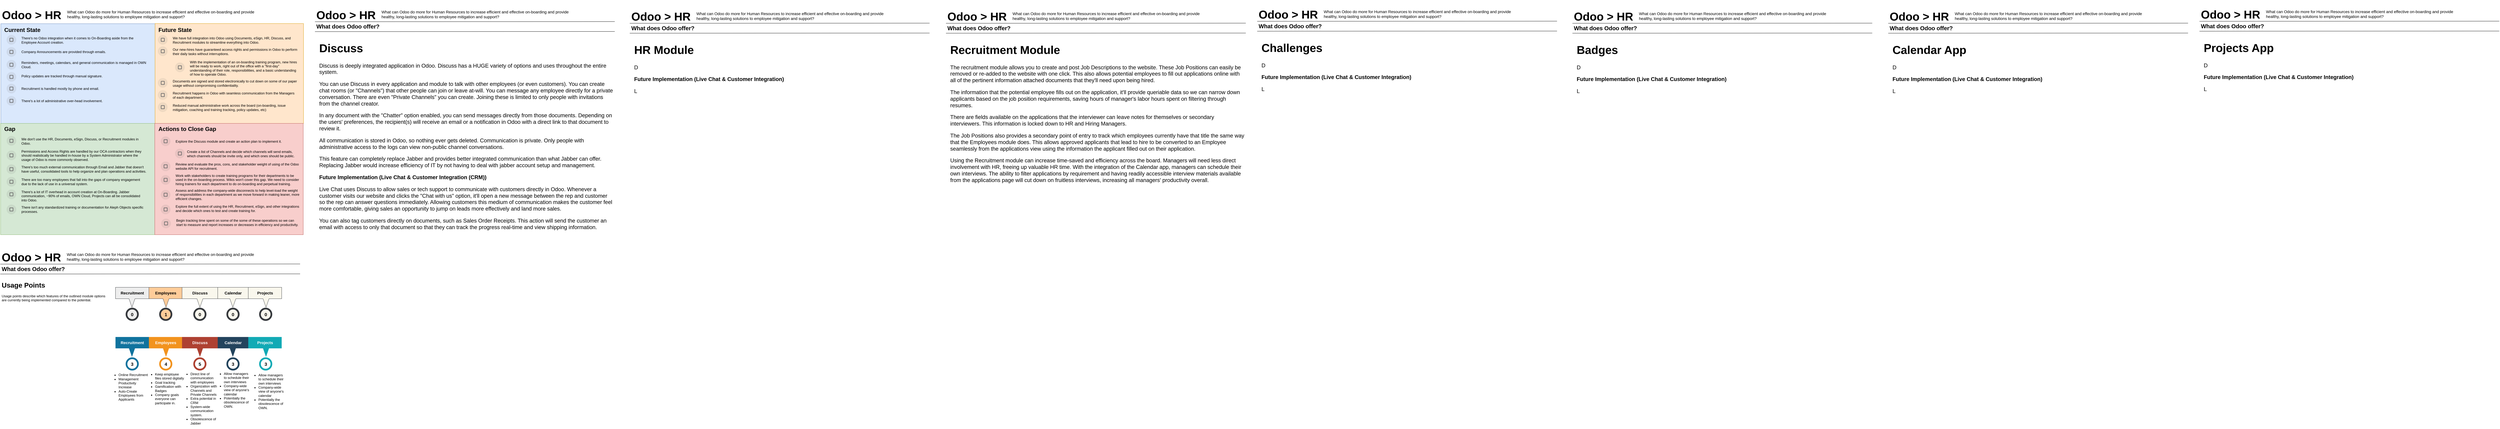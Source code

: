 <mxfile pages="1" version="11.2.8" type="github"><diagram id="OUOehhL8WFchSSpcXjxX" name="Page-1"><mxGraphModel dx="599" dy="317" grid="1" gridSize="10" guides="1" tooltips="1" connect="1" arrows="1" fold="1" page="1" pageScale="1" pageWidth="1100" pageHeight="850" math="0" shadow="0"><root><mxCell id="0"/><mxCell id="1" parent="0"/><mxCell id="cZItH4RGczlgt5LyqYbT-1" value="" style="rounded=0;whiteSpace=wrap;html=1;fillColor=#dae8fc;strokeColor=#6c8ebf;" parent="1" vertex="1"><mxGeometry x="20" y="86" width="540" height="350" as="geometry"/></mxCell><mxCell id="cZItH4RGczlgt5LyqYbT-2" value="" style="rounded=0;whiteSpace=wrap;html=1;fillColor=#ffe6cc;strokeColor=#d79b00;" parent="1" vertex="1"><mxGeometry x="560" y="85.5" width="520" height="350" as="geometry"/></mxCell><mxCell id="cZItH4RGczlgt5LyqYbT-3" value="" style="rounded=0;whiteSpace=wrap;html=1;fillColor=#d5e8d4;strokeColor=#82b366;" parent="1" vertex="1"><mxGeometry x="19" y="435.5" width="540" height="390" as="geometry"/></mxCell><mxCell id="cZItH4RGczlgt5LyqYbT-4" value="" style="rounded=0;whiteSpace=wrap;html=1;fillColor=#f8cecc;strokeColor=#b85450;" parent="1" vertex="1"><mxGeometry x="559" y="435.5" width="520" height="390" as="geometry"/></mxCell><mxCell id="cZItH4RGczlgt5LyqYbT-7" value="Current State" style="text;html=1;strokeColor=none;fillColor=none;align=left;verticalAlign=middle;whiteSpace=wrap;rounded=0;fontSize=20;fontStyle=1" parent="1" vertex="1"><mxGeometry x="30" y="97" width="520" height="20" as="geometry"/></mxCell><mxCell id="cZItH4RGczlgt5LyqYbT-8" value="Future State" style="text;html=1;strokeColor=none;fillColor=none;align=left;verticalAlign=middle;whiteSpace=wrap;rounded=0;fontSize=20;fontStyle=1" parent="1" vertex="1"><mxGeometry x="570" y="97" width="500" height="20" as="geometry"/></mxCell><mxCell id="cZItH4RGczlgt5LyqYbT-9" value="Gap" style="text;html=1;strokeColor=none;fillColor=none;align=left;verticalAlign=middle;whiteSpace=wrap;rounded=0;fontSize=20;fontStyle=1" parent="1" vertex="1"><mxGeometry x="30" y="444" width="500" height="20" as="geometry"/></mxCell><mxCell id="cZItH4RGczlgt5LyqYbT-10" value="Actions to Close Gap" style="text;html=1;strokeColor=none;fillColor=none;align=left;verticalAlign=middle;whiteSpace=wrap;rounded=0;fontSize=20;fontStyle=1" parent="1" vertex="1"><mxGeometry x="570" y="444" width="500" height="20" as="geometry"/></mxCell><mxCell id="cZItH4RGczlgt5LyqYbT-12" value="" style="shape=ellipse;labelPosition=right;align=left;strokeColor=none;fillColor=#666666;opacity=10;fontSize=20;" parent="1" vertex="1"><mxGeometry x="40" y="125.5" width="34" height="34" as="geometry"/></mxCell><mxCell id="cZItH4RGczlgt5LyqYbT-13" value="" style="dashed=0;labelPosition=right;align=left;shape=mxgraph.gmdl.checkbox;strokeColor=#666666;fillColor=none;strokeWidth=2;" parent="cZItH4RGczlgt5LyqYbT-12" vertex="1"><mxGeometry x="11.333" y="11.333" width="11.333" height="11.333" as="geometry"/></mxCell><mxCell id="cZItH4RGczlgt5LyqYbT-19" value="There's no Odoo integration when it comes to On-Boarding aside from the Employee Account creation." style="text;html=1;strokeColor=none;fillColor=none;align=left;verticalAlign=middle;whiteSpace=wrap;rounded=0;fontSize=12;" parent="1" vertex="1"><mxGeometry x="90" y="127" width="440" height="33" as="geometry"/></mxCell><mxCell id="cZItH4RGczlgt5LyqYbT-32" value="What can Odoo do more for Human Resources to increase efficient and effective on-boarding and provide healthy, long-lasting solutions to employee mitigation and support?" style="text;html=1;strokeColor=none;fillColor=none;align=left;verticalAlign=middle;whiteSpace=wrap;rounded=0;fontSize=14;" parent="1" vertex="1"><mxGeometry x="250" y="30" width="680" height="46" as="geometry"/></mxCell><mxCell id="cZItH4RGczlgt5LyqYbT-33" value="&lt;h1&gt;Odoo &amp;gt; HR&lt;/h1&gt;" style="text;html=1;strokeColor=none;fillColor=none;spacing=5;spacingTop=-20;whiteSpace=wrap;overflow=hidden;rounded=0;fontSize=20;align=left;" parent="1" vertex="1"><mxGeometry x="19" y="14.5" width="250" height="66" as="geometry"/></mxCell><mxCell id="cZItH4RGczlgt5LyqYbT-34" value="Company Announcements are provided through emails." style="text;html=1;strokeColor=none;fillColor=none;align=left;verticalAlign=middle;whiteSpace=wrap;rounded=0;fontSize=12;" parent="1" vertex="1"><mxGeometry x="90" y="170" width="440" height="30" as="geometry"/></mxCell><mxCell id="cZItH4RGczlgt5LyqYbT-35" value="Reminders, meetings, calendars, and general communication is managed in OWN Cloud." style="text;html=1;strokeColor=none;fillColor=none;align=left;verticalAlign=middle;whiteSpace=wrap;rounded=0;fontSize=12;" parent="1" vertex="1"><mxGeometry x="90" y="210" width="440" height="40" as="geometry"/></mxCell><mxCell id="cZItH4RGczlgt5LyqYbT-36" value="" style="shape=ellipse;labelPosition=right;align=left;strokeColor=none;fillColor=#666666;opacity=10;fontSize=20;" parent="1" vertex="1"><mxGeometry x="40" y="168" width="34" height="34" as="geometry"/></mxCell><mxCell id="cZItH4RGczlgt5LyqYbT-37" value="" style="dashed=0;labelPosition=right;align=left;shape=mxgraph.gmdl.checkbox;strokeColor=#666666;fillColor=none;strokeWidth=2;" parent="cZItH4RGczlgt5LyqYbT-36" vertex="1"><mxGeometry x="11.333" y="11.333" width="11.333" height="11.333" as="geometry"/></mxCell><mxCell id="cZItH4RGczlgt5LyqYbT-38" value="" style="shape=ellipse;labelPosition=right;align=left;strokeColor=none;fillColor=#666666;opacity=10;fontSize=20;" parent="1" vertex="1"><mxGeometry x="40" y="213" width="34" height="34" as="geometry"/></mxCell><mxCell id="cZItH4RGczlgt5LyqYbT-39" value="" style="dashed=0;labelPosition=right;align=left;shape=mxgraph.gmdl.checkbox;strokeColor=#666666;fillColor=none;strokeWidth=2;" parent="cZItH4RGczlgt5LyqYbT-38" vertex="1"><mxGeometry x="11.333" y="11.333" width="11.333" height="11.333" as="geometry"/></mxCell><mxCell id="cZItH4RGczlgt5LyqYbT-40" value="Policy updates are tracked through manual signature." style="text;html=1;strokeColor=none;fillColor=none;align=left;verticalAlign=middle;whiteSpace=wrap;rounded=0;fontSize=12;" parent="1" vertex="1"><mxGeometry x="90" y="250" width="440" height="40" as="geometry"/></mxCell><mxCell id="cZItH4RGczlgt5LyqYbT-41" value="" style="shape=ellipse;labelPosition=right;align=left;strokeColor=none;fillColor=#666666;opacity=10;fontSize=20;" parent="1" vertex="1"><mxGeometry x="40" y="255.5" width="34" height="34" as="geometry"/></mxCell><mxCell id="cZItH4RGczlgt5LyqYbT-42" value="" style="dashed=0;labelPosition=right;align=left;shape=mxgraph.gmdl.checkbox;strokeColor=#666666;fillColor=none;strokeWidth=2;" parent="cZItH4RGczlgt5LyqYbT-41" vertex="1"><mxGeometry x="11.333" y="11.333" width="11.333" height="11.333" as="geometry"/></mxCell><mxCell id="cZItH4RGczlgt5LyqYbT-43" value="Recruitment is handled mostly by phone and email." style="text;html=1;strokeColor=none;fillColor=none;align=left;verticalAlign=middle;whiteSpace=wrap;rounded=0;fontSize=12;" parent="1" vertex="1"><mxGeometry x="90" y="293.5" width="440" height="40" as="geometry"/></mxCell><mxCell id="cZItH4RGczlgt5LyqYbT-44" value="" style="shape=ellipse;labelPosition=right;align=left;strokeColor=none;fillColor=#666666;opacity=10;fontSize=20;" parent="1" vertex="1"><mxGeometry x="40" y="296.5" width="34" height="34" as="geometry"/></mxCell><mxCell id="cZItH4RGczlgt5LyqYbT-45" value="" style="dashed=0;labelPosition=right;align=left;shape=mxgraph.gmdl.checkbox;strokeColor=#666666;fillColor=none;strokeWidth=2;" parent="cZItH4RGczlgt5LyqYbT-44" vertex="1"><mxGeometry x="11.333" y="11.333" width="11.333" height="11.333" as="geometry"/></mxCell><mxCell id="cZItH4RGczlgt5LyqYbT-46" value="There's a lot of administrative over-head involvement." style="text;html=1;strokeColor=none;fillColor=none;align=left;verticalAlign=middle;whiteSpace=wrap;rounded=0;fontSize=12;" parent="1" vertex="1"><mxGeometry x="90" y="336.5" width="440" height="40" as="geometry"/></mxCell><mxCell id="cZItH4RGczlgt5LyqYbT-47" value="" style="shape=ellipse;labelPosition=right;align=left;strokeColor=none;fillColor=#666666;opacity=10;fontSize=20;" parent="1" vertex="1"><mxGeometry x="40" y="339.5" width="34" height="34" as="geometry"/></mxCell><mxCell id="cZItH4RGczlgt5LyqYbT-48" value="" style="dashed=0;labelPosition=right;align=left;shape=mxgraph.gmdl.checkbox;strokeColor=#666666;fillColor=none;strokeWidth=2;" parent="cZItH4RGczlgt5LyqYbT-47" vertex="1"><mxGeometry x="11.333" y="11.333" width="11.333" height="11.333" as="geometry"/></mxCell><mxCell id="cZItH4RGczlgt5LyqYbT-51" value="" style="shape=ellipse;labelPosition=right;align=left;strokeColor=none;fillColor=#666666;opacity=10;fontSize=20;" parent="1" vertex="1"><mxGeometry x="570" y="125.5" width="34" height="34" as="geometry"/></mxCell><mxCell id="cZItH4RGczlgt5LyqYbT-52" value="" style="dashed=0;labelPosition=right;align=left;shape=mxgraph.gmdl.checkbox;strokeColor=#666666;fillColor=none;strokeWidth=2;" parent="cZItH4RGczlgt5LyqYbT-51" vertex="1"><mxGeometry x="11.333" y="11.333" width="11.333" height="11.333" as="geometry"/></mxCell><mxCell id="cZItH4RGczlgt5LyqYbT-53" value="We have full integration into Odoo using Documents, eSign, HR, Discuss, and Recruitment modules to streamline everything into Odoo." style="text;html=1;strokeColor=none;fillColor=none;align=left;verticalAlign=middle;whiteSpace=wrap;rounded=0;fontSize=12;" parent="1" vertex="1"><mxGeometry x="620" y="127" width="440" height="33" as="geometry"/></mxCell><mxCell id="cZItH4RGczlgt5LyqYbT-54" value="" style="shape=ellipse;labelPosition=right;align=left;strokeColor=none;fillColor=#666666;opacity=10;fontSize=20;" parent="1" vertex="1"><mxGeometry x="570" y="165.5" width="34" height="34" as="geometry"/></mxCell><mxCell id="cZItH4RGczlgt5LyqYbT-55" value="" style="dashed=0;labelPosition=right;align=left;shape=mxgraph.gmdl.checkbox;strokeColor=#666666;fillColor=none;strokeWidth=2;" parent="cZItH4RGczlgt5LyqYbT-54" vertex="1"><mxGeometry x="11.333" y="11.333" width="11.333" height="11.333" as="geometry"/></mxCell><mxCell id="cZItH4RGczlgt5LyqYbT-56" value="Our new-hires have guaranteed access rights and permissions in Odoo to perform their daily tasks without interruptions." style="text;html=1;strokeColor=none;fillColor=none;align=left;verticalAlign=middle;whiteSpace=wrap;rounded=0;fontSize=12;" parent="1" vertex="1"><mxGeometry x="620" y="167" width="440" height="33" as="geometry"/></mxCell><mxCell id="cZItH4RGczlgt5LyqYbT-57" value="" style="shape=ellipse;labelPosition=right;align=left;strokeColor=none;fillColor=#666666;opacity=10;fontSize=20;" parent="1" vertex="1"><mxGeometry x="630" y="222" width="34" height="34" as="geometry"/></mxCell><mxCell id="cZItH4RGczlgt5LyqYbT-58" value="" style="dashed=0;labelPosition=right;align=left;shape=mxgraph.gmdl.checkbox;strokeColor=#666666;fillColor=none;strokeWidth=2;" parent="cZItH4RGczlgt5LyqYbT-57" vertex="1"><mxGeometry x="11.333" y="11.333" width="11.333" height="11.333" as="geometry"/></mxCell><mxCell id="cZItH4RGczlgt5LyqYbT-59" value="With the implementation of an on-boarding training program, new hires will be ready to work, right out of the office with a &quot;first-day&quot; understanding of their role, responsibilities, and a basic understanding of how to operate Odoo." style="text;html=1;strokeColor=none;fillColor=none;align=left;verticalAlign=middle;whiteSpace=wrap;rounded=0;fontSize=12;" parent="1" vertex="1"><mxGeometry x="680" y="214" width="380" height="56" as="geometry"/></mxCell><mxCell id="cZItH4RGczlgt5LyqYbT-60" value="" style="shape=ellipse;labelPosition=right;align=left;strokeColor=none;fillColor=#666666;opacity=10;fontSize=20;" parent="1" vertex="1"><mxGeometry x="570" y="276.5" width="34" height="34" as="geometry"/></mxCell><mxCell id="cZItH4RGczlgt5LyqYbT-61" value="" style="dashed=0;labelPosition=right;align=left;shape=mxgraph.gmdl.checkbox;strokeColor=#666666;fillColor=none;strokeWidth=2;" parent="cZItH4RGczlgt5LyqYbT-60" vertex="1"><mxGeometry x="11.333" y="11.333" width="11.333" height="11.333" as="geometry"/></mxCell><mxCell id="cZItH4RGczlgt5LyqYbT-62" value="Documents are signed and stored electronically to cut down on some of our paper usage without compromising confidentiality." style="text;html=1;strokeColor=none;fillColor=none;align=left;verticalAlign=middle;whiteSpace=wrap;rounded=0;fontSize=12;" parent="1" vertex="1"><mxGeometry x="620" y="278" width="440" height="33" as="geometry"/></mxCell><mxCell id="cZItH4RGczlgt5LyqYbT-63" value="" style="shape=ellipse;labelPosition=right;align=left;strokeColor=none;fillColor=#666666;opacity=10;fontSize=20;" parent="1" vertex="1"><mxGeometry x="570" y="319" width="34" height="34" as="geometry"/></mxCell><mxCell id="cZItH4RGczlgt5LyqYbT-64" value="" style="dashed=0;labelPosition=right;align=left;shape=mxgraph.gmdl.checkbox;strokeColor=#666666;fillColor=none;strokeWidth=2;" parent="cZItH4RGczlgt5LyqYbT-63" vertex="1"><mxGeometry x="11.333" y="11.333" width="11.333" height="11.333" as="geometry"/></mxCell><mxCell id="cZItH4RGczlgt5LyqYbT-65" value="Recruitment happens in Odoo with seamless communication from the Managers of each department." style="text;html=1;strokeColor=none;fillColor=none;align=left;verticalAlign=middle;whiteSpace=wrap;rounded=0;fontSize=12;" parent="1" vertex="1"><mxGeometry x="620" y="320.5" width="440" height="33" as="geometry"/></mxCell><mxCell id="cZItH4RGczlgt5LyqYbT-66" value="" style="shape=ellipse;labelPosition=right;align=left;strokeColor=none;fillColor=#666666;opacity=10;fontSize=20;" parent="1" vertex="1"><mxGeometry x="570" y="361.5" width="34" height="34" as="geometry"/></mxCell><mxCell id="cZItH4RGczlgt5LyqYbT-67" value="" style="dashed=0;labelPosition=right;align=left;shape=mxgraph.gmdl.checkbox;strokeColor=#666666;fillColor=none;strokeWidth=2;" parent="cZItH4RGczlgt5LyqYbT-66" vertex="1"><mxGeometry x="11.333" y="11.333" width="11.333" height="11.333" as="geometry"/></mxCell><mxCell id="cZItH4RGczlgt5LyqYbT-68" value="Reduced manual administrative work across the board (on-boarding, issue mitigation, coaching and training tracking, policy updates, etc)" style="text;html=1;strokeColor=none;fillColor=none;align=left;verticalAlign=middle;whiteSpace=wrap;rounded=0;fontSize=12;" parent="1" vertex="1"><mxGeometry x="620" y="363" width="440" height="33" as="geometry"/></mxCell><mxCell id="cZItH4RGczlgt5LyqYbT-69" value="" style="shape=ellipse;labelPosition=right;align=left;strokeColor=none;fillColor=#666666;opacity=10;fontSize=20;" parent="1" vertex="1"><mxGeometry x="40" y="479.5" width="34" height="34" as="geometry"/></mxCell><mxCell id="cZItH4RGczlgt5LyqYbT-70" value="" style="dashed=0;labelPosition=right;align=left;shape=mxgraph.gmdl.checkbox;strokeColor=#666666;fillColor=none;strokeWidth=2;" parent="cZItH4RGczlgt5LyqYbT-69" vertex="1"><mxGeometry x="11.333" y="11.333" width="11.333" height="11.333" as="geometry"/></mxCell><mxCell id="cZItH4RGczlgt5LyqYbT-71" value="We don't use the HR, Documents, eSign, Discuss, or Recruitment modules in Odoo." style="text;html=1;strokeColor=none;fillColor=none;align=left;verticalAlign=middle;whiteSpace=wrap;rounded=0;fontSize=12;" parent="1" vertex="1"><mxGeometry x="90" y="481" width="440" height="33" as="geometry"/></mxCell><mxCell id="cZItH4RGczlgt5LyqYbT-72" value="" style="shape=ellipse;labelPosition=right;align=left;strokeColor=none;fillColor=#666666;opacity=10;fontSize=20;" parent="1" vertex="1"><mxGeometry x="40" y="530.5" width="34" height="34" as="geometry"/></mxCell><mxCell id="cZItH4RGczlgt5LyqYbT-73" value="" style="dashed=0;labelPosition=right;align=left;shape=mxgraph.gmdl.checkbox;strokeColor=#666666;fillColor=none;strokeWidth=2;" parent="cZItH4RGczlgt5LyqYbT-72" vertex="1"><mxGeometry x="11.333" y="11.333" width="11.333" height="11.333" as="geometry"/></mxCell><mxCell id="cZItH4RGczlgt5LyqYbT-74" value="Permissions and Access Rights are handled by our OCA contractors when they should realistically be handled in-house by a System Administrator where the usage of Odoo is more commonly observed." style="text;html=1;strokeColor=none;fillColor=none;align=left;verticalAlign=middle;whiteSpace=wrap;rounded=0;fontSize=12;" parent="1" vertex="1"><mxGeometry x="90" y="525" width="440" height="45" as="geometry"/></mxCell><mxCell id="cZItH4RGczlgt5LyqYbT-75" value="" style="shape=ellipse;labelPosition=right;align=left;strokeColor=none;fillColor=#666666;opacity=10;fontSize=20;" parent="1" vertex="1"><mxGeometry x="40" y="579" width="34" height="34" as="geometry"/></mxCell><mxCell id="cZItH4RGczlgt5LyqYbT-76" value="" style="dashed=0;labelPosition=right;align=left;shape=mxgraph.gmdl.checkbox;strokeColor=#666666;fillColor=none;strokeWidth=2;" parent="cZItH4RGczlgt5LyqYbT-75" vertex="1"><mxGeometry x="11.333" y="11.333" width="11.333" height="11.333" as="geometry"/></mxCell><mxCell id="cZItH4RGczlgt5LyqYbT-77" value="There's too much external communication through Email and Jabber that doesn't have useful, consolidated tools to help organize and plan operations and activities." style="text;html=1;strokeColor=none;fillColor=none;align=left;verticalAlign=middle;whiteSpace=wrap;rounded=0;fontSize=12;" parent="1" vertex="1"><mxGeometry x="90" y="581" width="440" height="29" as="geometry"/></mxCell><mxCell id="cZItH4RGczlgt5LyqYbT-78" value="" style="shape=ellipse;labelPosition=right;align=left;strokeColor=none;fillColor=#666666;opacity=10;fontSize=20;" parent="1" vertex="1"><mxGeometry x="40" y="623" width="34" height="34" as="geometry"/></mxCell><mxCell id="cZItH4RGczlgt5LyqYbT-79" value="" style="dashed=0;labelPosition=right;align=left;shape=mxgraph.gmdl.checkbox;strokeColor=#666666;fillColor=none;strokeWidth=2;" parent="cZItH4RGczlgt5LyqYbT-78" vertex="1"><mxGeometry x="11.333" y="11.333" width="11.333" height="11.333" as="geometry"/></mxCell><mxCell id="cZItH4RGczlgt5LyqYbT-80" value="There are too many employees that fall into the gaps of company engagement due to the lack of use in a universal system." style="text;html=1;strokeColor=none;fillColor=none;align=left;verticalAlign=middle;whiteSpace=wrap;rounded=0;fontSize=12;" parent="1" vertex="1"><mxGeometry x="90" y="625" width="440" height="30" as="geometry"/></mxCell><mxCell id="cZItH4RGczlgt5LyqYbT-81" value="" style="shape=ellipse;labelPosition=right;align=left;strokeColor=none;fillColor=#666666;opacity=10;fontSize=20;" parent="1" vertex="1"><mxGeometry x="40" y="667" width="34" height="34" as="geometry"/></mxCell><mxCell id="cZItH4RGczlgt5LyqYbT-82" value="" style="dashed=0;labelPosition=right;align=left;shape=mxgraph.gmdl.checkbox;strokeColor=#666666;fillColor=none;strokeWidth=2;" parent="cZItH4RGczlgt5LyqYbT-81" vertex="1"><mxGeometry x="11.333" y="11.333" width="11.333" height="11.333" as="geometry"/></mxCell><mxCell id="cZItH4RGczlgt5LyqYbT-83" value="There's a lot of IT overhead in account creation at On-Boarding. Jabber communication, ~90% of emails, OWN Cloud, Projects can all be consolidated into Odoo." style="text;html=1;strokeColor=none;fillColor=none;align=left;verticalAlign=middle;whiteSpace=wrap;rounded=0;fontSize=12;" parent="1" vertex="1"><mxGeometry x="90" y="669" width="440" height="41" as="geometry"/></mxCell><mxCell id="NRqxcImHiHVD9mIpwpy8-1" value="" style="shape=ellipse;labelPosition=right;align=left;strokeColor=none;fillColor=#666666;opacity=10;fontSize=20;" parent="1" vertex="1"><mxGeometry x="40" y="720" width="34" height="34" as="geometry"/></mxCell><mxCell id="NRqxcImHiHVD9mIpwpy8-2" value="" style="dashed=0;labelPosition=right;align=left;shape=mxgraph.gmdl.checkbox;strokeColor=#666666;fillColor=none;strokeWidth=2;" parent="NRqxcImHiHVD9mIpwpy8-1" vertex="1"><mxGeometry x="11.333" y="11.333" width="11.333" height="11.333" as="geometry"/></mxCell><mxCell id="NRqxcImHiHVD9mIpwpy8-3" value="There isn't any standardized training or documentation for Aleph Objects specific processes." style="text;html=1;strokeColor=none;fillColor=none;align=left;verticalAlign=middle;whiteSpace=wrap;rounded=0;fontSize=12;" parent="1" vertex="1"><mxGeometry x="90" y="722" width="440" height="30" as="geometry"/></mxCell><mxCell id="NRqxcImHiHVD9mIpwpy8-4" value="" style="shape=ellipse;labelPosition=right;align=left;strokeColor=none;fillColor=#666666;opacity=10;fontSize=20;" parent="1" vertex="1"><mxGeometry x="580" y="481" width="34" height="34" as="geometry"/></mxCell><mxCell id="NRqxcImHiHVD9mIpwpy8-5" value="" style="dashed=0;labelPosition=right;align=left;shape=mxgraph.gmdl.checkbox;strokeColor=#666666;fillColor=none;strokeWidth=2;" parent="NRqxcImHiHVD9mIpwpy8-4" vertex="1"><mxGeometry x="11.333" y="11.333" width="11.333" height="11.333" as="geometry"/></mxCell><mxCell id="NRqxcImHiHVD9mIpwpy8-6" value="Explore the Discuss module and create an action plan to implement it." style="text;html=1;strokeColor=none;fillColor=none;align=left;verticalAlign=middle;whiteSpace=wrap;rounded=0;fontSize=12;" parent="1" vertex="1"><mxGeometry x="630" y="482.5" width="440" height="33" as="geometry"/></mxCell><mxCell id="NRqxcImHiHVD9mIpwpy8-7" value="" style="shape=ellipse;labelPosition=right;align=left;strokeColor=none;fillColor=#666666;opacity=10;fontSize=20;" parent="1" vertex="1"><mxGeometry x="630" y="524" width="34" height="34" as="geometry"/></mxCell><mxCell id="NRqxcImHiHVD9mIpwpy8-8" value="" style="dashed=0;labelPosition=right;align=left;shape=mxgraph.gmdl.checkbox;strokeColor=#666666;fillColor=none;strokeWidth=2;" parent="NRqxcImHiHVD9mIpwpy8-7" vertex="1"><mxGeometry x="11.333" y="11.333" width="11.333" height="11.333" as="geometry"/></mxCell><mxCell id="NRqxcImHiHVD9mIpwpy8-9" value="Create a list of Channels and decide which channels will send emails, which channels should be invite only, and which ones should be public." style="text;html=1;strokeColor=none;fillColor=none;align=left;verticalAlign=middle;whiteSpace=wrap;rounded=0;fontSize=12;" parent="1" vertex="1"><mxGeometry x="670" y="519" width="400" height="45" as="geometry"/></mxCell><mxCell id="NRqxcImHiHVD9mIpwpy8-10" value="" style="shape=ellipse;labelPosition=right;align=left;strokeColor=none;fillColor=#666666;opacity=10;fontSize=20;" parent="1" vertex="1"><mxGeometry x="580" y="569" width="34" height="34" as="geometry"/></mxCell><mxCell id="NRqxcImHiHVD9mIpwpy8-11" value="" style="dashed=0;labelPosition=right;align=left;shape=mxgraph.gmdl.checkbox;strokeColor=#666666;fillColor=none;strokeWidth=2;" parent="NRqxcImHiHVD9mIpwpy8-10" vertex="1"><mxGeometry x="11.333" y="11.333" width="11.333" height="11.333" as="geometry"/></mxCell><mxCell id="NRqxcImHiHVD9mIpwpy8-12" value="Review and evaluate the pros, cons, and stakeholder weight of using of the Odoo website API for recruitment." style="text;html=1;strokeColor=none;fillColor=none;align=left;verticalAlign=middle;whiteSpace=wrap;rounded=0;fontSize=12;" parent="1" vertex="1"><mxGeometry x="630" y="571" width="440" height="29" as="geometry"/></mxCell><mxCell id="NRqxcImHiHVD9mIpwpy8-13" value="" style="shape=ellipse;labelPosition=right;align=left;strokeColor=none;fillColor=#666666;opacity=10;fontSize=20;" parent="1" vertex="1"><mxGeometry x="580" y="616.5" width="34" height="34" as="geometry"/></mxCell><mxCell id="NRqxcImHiHVD9mIpwpy8-14" value="" style="dashed=0;labelPosition=right;align=left;shape=mxgraph.gmdl.checkbox;strokeColor=#666666;fillColor=none;strokeWidth=2;" parent="NRqxcImHiHVD9mIpwpy8-13" vertex="1"><mxGeometry x="11.333" y="11.333" width="11.333" height="11.333" as="geometry"/></mxCell><mxCell id="NRqxcImHiHVD9mIpwpy8-16" value="" style="shape=ellipse;labelPosition=right;align=left;strokeColor=none;fillColor=#666666;opacity=10;fontSize=20;" parent="1" vertex="1"><mxGeometry x="580" y="668.5" width="34" height="34" as="geometry"/></mxCell><mxCell id="NRqxcImHiHVD9mIpwpy8-17" value="" style="dashed=0;labelPosition=right;align=left;shape=mxgraph.gmdl.checkbox;strokeColor=#666666;fillColor=none;strokeWidth=2;" parent="NRqxcImHiHVD9mIpwpy8-16" vertex="1"><mxGeometry x="11.333" y="11.333" width="11.333" height="11.333" as="geometry"/></mxCell><mxCell id="NRqxcImHiHVD9mIpwpy8-18" value="Assess and address the company-wide disconnects to help level-load the weight of responsibilities in each department as we move forward in making leaner, more efficient changes." style="text;html=1;strokeColor=none;fillColor=none;align=left;verticalAlign=middle;whiteSpace=wrap;rounded=0;fontSize=12;" parent="1" vertex="1"><mxGeometry x="630" y="666" width="440" height="38" as="geometry"/></mxCell><mxCell id="NRqxcImHiHVD9mIpwpy8-19" value="" style="shape=ellipse;labelPosition=right;align=left;strokeColor=none;fillColor=#666666;opacity=10;fontSize=20;" parent="1" vertex="1"><mxGeometry x="580" y="720" width="34" height="34" as="geometry"/></mxCell><mxCell id="NRqxcImHiHVD9mIpwpy8-20" value="" style="dashed=0;labelPosition=right;align=left;shape=mxgraph.gmdl.checkbox;strokeColor=#666666;fillColor=none;strokeWidth=2;" parent="NRqxcImHiHVD9mIpwpy8-19" vertex="1"><mxGeometry x="11.333" y="11.333" width="11.333" height="11.333" as="geometry"/></mxCell><mxCell id="NRqxcImHiHVD9mIpwpy8-22" value="Work with stakeholders to create training programs for their departments to be used in the on-boarding process. Wikis won't cover this gap. We need to consider hiring trainers for each department to do on-boarding and perpetual training." style="text;html=1;strokeColor=none;fillColor=none;align=left;verticalAlign=middle;whiteSpace=wrap;rounded=0;fontSize=12;" parent="1" vertex="1"><mxGeometry x="630" y="611" width="440" height="44" as="geometry"/></mxCell><mxCell id="NRqxcImHiHVD9mIpwpy8-23" value="Explore the full extent of using the HR, Recruitment, eSign, and other integrations and decide which ones to test and create training for." style="text;html=1;strokeColor=none;fillColor=none;align=left;verticalAlign=middle;whiteSpace=wrap;rounded=0;fontSize=12;" parent="1" vertex="1"><mxGeometry x="630" y="715" width="440" height="38" as="geometry"/></mxCell><mxCell id="NRqxcImHiHVD9mIpwpy8-24" value="" style="shape=ellipse;labelPosition=right;align=left;strokeColor=none;fillColor=#666666;opacity=10;fontSize=20;" parent="1" vertex="1"><mxGeometry x="581.5" y="769" width="34" height="34" as="geometry"/></mxCell><mxCell id="NRqxcImHiHVD9mIpwpy8-25" value="" style="dashed=0;labelPosition=right;align=left;shape=mxgraph.gmdl.checkbox;strokeColor=#666666;fillColor=none;strokeWidth=2;" parent="NRqxcImHiHVD9mIpwpy8-24" vertex="1"><mxGeometry x="11.333" y="11.333" width="11.333" height="11.333" as="geometry"/></mxCell><mxCell id="NRqxcImHiHVD9mIpwpy8-26" value="Begin tracking time spent on some of the some of these operations so we can start to measure and report increases or decreases in efficiency and productivity." style="text;html=1;strokeColor=none;fillColor=none;align=left;verticalAlign=middle;whiteSpace=wrap;rounded=0;fontSize=12;" parent="1" vertex="1"><mxGeometry x="631.5" y="764" width="440" height="38" as="geometry"/></mxCell><mxCell id="NRqxcImHiHVD9mIpwpy8-28" value="What can Odoo do more for Human Resources to increase efficient and effective on-boarding and provide healthy, long-lasting solutions to employee mitigation and support?" style="text;html=1;strokeColor=none;fillColor=none;align=left;verticalAlign=middle;whiteSpace=wrap;rounded=0;fontSize=14;" parent="1" vertex="1"><mxGeometry x="1351" y="30" width="680" height="46" as="geometry"/></mxCell><mxCell id="NRqxcImHiHVD9mIpwpy8-29" value="&lt;h1&gt;Odoo &amp;gt; HR&lt;/h1&gt;" style="text;html=1;strokeColor=none;fillColor=none;spacing=5;spacingTop=-20;whiteSpace=wrap;overflow=hidden;rounded=0;fontSize=20;align=left;" parent="1" vertex="1"><mxGeometry x="1120" y="14.5" width="250" height="66" as="geometry"/></mxCell><mxCell id="NRqxcImHiHVD9mIpwpy8-31" value="&lt;h1 style=&quot;font-size: 20px;&quot;&gt;What does Odoo offer?&lt;/h1&gt;" style="text;html=1;spacing=5;spacingTop=-20;whiteSpace=wrap;overflow=hidden;rounded=0;fontSize=20;align=left;" parent="1" vertex="1"><mxGeometry x="1120" y="81" width="440" height="32" as="geometry"/></mxCell><mxCell id="NRqxcImHiHVD9mIpwpy8-32" value="" style="shape=link;html=1;fontSize=20;width=34.706;" parent="1" edge="1"><mxGeometry width="50" height="50" relative="1" as="geometry"><mxPoint x="1120" y="96.5" as="sourcePoint"/><mxPoint x="2170" y="96" as="targetPoint"/></mxGeometry></mxCell><mxCell id="NRqxcImHiHVD9mIpwpy8-33" value="&lt;h1&gt;Discuss&lt;/h1&gt;&lt;p style=&quot;font-size: 19px&quot;&gt;&lt;font style=&quot;font-size: 19px&quot;&gt;Discuss is deeply integrated application in Odoo. Discuss has a HUGE variety of options and uses throughout the entire system.&lt;/font&gt;&lt;/p&gt;&lt;p style=&quot;font-size: 19px&quot;&gt;&lt;font style=&quot;font-size: 19px&quot;&gt;You can use Discuss in every application and module to talk with other employees (or even customers). You can create chat rooms (or &quot;Channels&quot;) that other people can join or leave at-will. You can message any employee directly for a private conversation. There are even &quot;Private Channels&quot; you can create. Joining these is limited to only people with invitations from the channel creator.&amp;nbsp;&lt;/font&gt;&lt;/p&gt;&lt;p style=&quot;font-size: 19px&quot;&gt;&lt;font style=&quot;font-size: 19px&quot;&gt;In any document with the &quot;Chatter&quot; option enabled, you can send messages directly from those documents. Depending on the users' preferences, the recipient(s) will receive an email or a notification in Odoo with a direct link to that document to review it.&lt;/font&gt;&lt;/p&gt;&lt;p style=&quot;font-size: 19px&quot;&gt;All communication is stored in Odoo, so nothing ever gets deleted. Communication is private. Only people with administrative access to the logs can view non-public channel conversations.&lt;/p&gt;&lt;p style=&quot;font-size: 19px&quot;&gt;This feature can completely replace Jabber and provides better integrated communication than what Jabber can offer. Replacing Jabber would increase efficiency of IT by not having to deal with jabber account setup and management.&lt;/p&gt;&lt;p style=&quot;font-size: 19px&quot;&gt;&lt;b&gt;Future Implementation (Live Chat &amp;amp; Customer Integration (CRM))&lt;/b&gt;&lt;/p&gt;&lt;p style=&quot;font-size: 19px&quot;&gt;Live Chat uses Discuss to allow sales or tech support to communicate with customers directly in Odoo. Whenever a customer visits our website and clicks the &quot;Chat with us&quot; option, it'll open a new message between the rep and customer so the rep can answer questions immediately. Allowing customers this medium of communication makes the customer feel more comfortable, giving sales an opportunity to jump on leads more effectively and land more sales.&lt;/p&gt;&lt;p style=&quot;font-size: 19px&quot;&gt;You can also tag customers directly on documents, such as Sales Order Receipts. This action will send the customer an email with access to only that document so that they can track the progress real-time and view shipping information.&lt;/p&gt;" style="text;html=1;strokeColor=none;fillColor=none;spacing=5;spacingTop=-20;whiteSpace=wrap;overflow=hidden;rounded=0;fontSize=20;align=left;" parent="1" vertex="1"><mxGeometry x="1130" y="131" width="1041" height="689" as="geometry"/></mxCell><mxCell id="Wtgg8wzVG4YzeT6x6Ep6-1" value="What can Odoo do more for Human Resources to increase efficient and effective on-boarding and provide healthy, long-lasting solutions to employee mitigation and support?" style="text;html=1;strokeColor=none;fillColor=none;align=left;verticalAlign=middle;whiteSpace=wrap;rounded=0;fontSize=14;" vertex="1" parent="1"><mxGeometry x="2453.5" y="35.5" width="680" height="46" as="geometry"/></mxCell><mxCell id="Wtgg8wzVG4YzeT6x6Ep6-2" value="&lt;h1&gt;Odoo &amp;gt; HR&lt;/h1&gt;" style="text;html=1;strokeColor=none;fillColor=none;spacing=5;spacingTop=-20;whiteSpace=wrap;overflow=hidden;rounded=0;fontSize=20;align=left;" vertex="1" parent="1"><mxGeometry x="2222.5" y="20" width="250" height="66" as="geometry"/></mxCell><mxCell id="Wtgg8wzVG4YzeT6x6Ep6-3" value="&lt;h1 style=&quot;font-size: 20px;&quot;&gt;What does Odoo offer?&lt;/h1&gt;" style="text;html=1;spacing=5;spacingTop=-20;whiteSpace=wrap;overflow=hidden;rounded=0;fontSize=20;align=left;" vertex="1" parent="1"><mxGeometry x="2222.5" y="86.5" width="440" height="32" as="geometry"/></mxCell><mxCell id="Wtgg8wzVG4YzeT6x6Ep6-4" value="" style="shape=link;html=1;fontSize=20;width=34.706;" edge="1" parent="1"><mxGeometry width="50" height="50" relative="1" as="geometry"><mxPoint x="2222.5" y="102" as="sourcePoint"/><mxPoint x="3272.5" y="101.5" as="targetPoint"/></mxGeometry></mxCell><mxCell id="Wtgg8wzVG4YzeT6x6Ep6-5" value="&lt;h1&gt;HR Module&lt;/h1&gt;&lt;p style=&quot;font-size: 19px&quot;&gt;&lt;font style=&quot;font-size: 19px&quot;&gt;D&lt;/font&gt;&lt;/p&gt;&lt;p style=&quot;font-size: 19px&quot;&gt;&lt;b&gt;Future Implementation (Live Chat &amp;amp; Customer Integration)&lt;/b&gt;&lt;/p&gt;&lt;p style=&quot;font-size: 19px&quot;&gt;L&lt;br&gt;&lt;/p&gt;" style="text;html=1;strokeColor=none;fillColor=none;spacing=5;spacingTop=-20;whiteSpace=wrap;overflow=hidden;rounded=0;fontSize=20;align=left;" vertex="1" parent="1"><mxGeometry x="2232.5" y="136.5" width="1041" height="689" as="geometry"/></mxCell><mxCell id="Wtgg8wzVG4YzeT6x6Ep6-6" value="What can Odoo do more for Human Resources to increase efficient and effective on-boarding and provide healthy, long-lasting solutions to employee mitigation and support?" style="text;html=1;strokeColor=none;fillColor=none;align=left;verticalAlign=middle;whiteSpace=wrap;rounded=0;fontSize=14;" vertex="1" parent="1"><mxGeometry x="3561" y="35.5" width="680" height="46" as="geometry"/></mxCell><mxCell id="Wtgg8wzVG4YzeT6x6Ep6-7" value="&lt;h1&gt;Odoo &amp;gt; HR&lt;/h1&gt;" style="text;html=1;strokeColor=none;fillColor=none;spacing=5;spacingTop=-20;whiteSpace=wrap;overflow=hidden;rounded=0;fontSize=20;align=left;" vertex="1" parent="1"><mxGeometry x="3330" y="20" width="250" height="66" as="geometry"/></mxCell><mxCell id="Wtgg8wzVG4YzeT6x6Ep6-8" value="&lt;h1 style=&quot;font-size: 20px;&quot;&gt;What does Odoo offer?&lt;/h1&gt;" style="text;html=1;spacing=5;spacingTop=-20;whiteSpace=wrap;overflow=hidden;rounded=0;fontSize=20;align=left;" vertex="1" parent="1"><mxGeometry x="3330" y="86.5" width="440" height="32" as="geometry"/></mxCell><mxCell id="Wtgg8wzVG4YzeT6x6Ep6-9" value="" style="shape=link;html=1;fontSize=20;width=34.706;" edge="1" parent="1"><mxGeometry width="50" height="50" relative="1" as="geometry"><mxPoint x="3330" y="102" as="sourcePoint"/><mxPoint x="4380" y="101.5" as="targetPoint"/></mxGeometry></mxCell><mxCell id="Wtgg8wzVG4YzeT6x6Ep6-10" value="&lt;h1&gt;Recruitment Module&lt;/h1&gt;&lt;p style=&quot;font-size: 19px&quot;&gt;The recruitment module allows you to create and post Job Descriptions to the website. These Job Positions can easily be removed or re-added to the website with one click. This also allows potential employees to fill out applications online with all of the pertinent information attached documents that they'll need upon being hired.&lt;/p&gt;&lt;p style=&quot;font-size: 19px&quot;&gt;The information that the potential employee fills out on the application, it'll provide queriable data so we can narrow down applicants based on the job position requirements, saving hours of manager's labor hours spent on filtering through resumes.&lt;/p&gt;&lt;p style=&quot;font-size: 19px&quot;&gt;There are fields available on the applications that the interviewer can leave notes for themselves or secondary interviewers. This information is locked down to HR and Hiring Managers.&lt;/p&gt;&lt;p style=&quot;font-size: 19px&quot;&gt;The Job Positions also provides a secondary point of entry to track which employees currently have that title the same way that the Employees module does. This allows approved applicants that lead to hire to be converted to an Employee seamlessly from the applications view using the information the applicant filled out on their application.&amp;nbsp;&lt;/p&gt;&lt;p style=&quot;font-size: 19px&quot;&gt;Using the Recruitment module can increase time-saved and efficiency across the board. Managers will need less direct involvement with HR, freeing up valuable HR time. With the integration of the Calendar app, managers can schedule their own interviews. The ability to filter applications by requirement and having readily accessible interview materials available from the applications page will cut down on fruitless interviews, increasing all managers' productivity overall.&lt;/p&gt;" style="text;html=1;strokeColor=none;fillColor=none;spacing=5;spacingTop=-20;whiteSpace=wrap;overflow=hidden;rounded=0;fontSize=20;align=left;" vertex="1" parent="1"><mxGeometry x="3340" y="136.5" width="1041" height="689" as="geometry"/></mxCell><mxCell id="Wtgg8wzVG4YzeT6x6Ep6-11" value="What can Odoo do more for Human Resources to increase efficient and effective on-boarding and provide healthy, long-lasting solutions to employee mitigation and support?" style="text;html=1;strokeColor=none;fillColor=none;align=left;verticalAlign=middle;whiteSpace=wrap;rounded=0;fontSize=14;" vertex="1" parent="1"><mxGeometry x="4651" y="28.5" width="680" height="46" as="geometry"/></mxCell><mxCell id="Wtgg8wzVG4YzeT6x6Ep6-12" value="&lt;h1&gt;Odoo &amp;gt; HR&lt;/h1&gt;" style="text;html=1;strokeColor=none;fillColor=none;spacing=5;spacingTop=-20;whiteSpace=wrap;overflow=hidden;rounded=0;fontSize=20;align=left;" vertex="1" parent="1"><mxGeometry x="4420" y="13" width="250" height="66" as="geometry"/></mxCell><mxCell id="Wtgg8wzVG4YzeT6x6Ep6-13" value="&lt;h1 style=&quot;font-size: 20px;&quot;&gt;What does Odoo offer?&lt;/h1&gt;" style="text;html=1;spacing=5;spacingTop=-20;whiteSpace=wrap;overflow=hidden;rounded=0;fontSize=20;align=left;" vertex="1" parent="1"><mxGeometry x="4420" y="79.5" width="440" height="32" as="geometry"/></mxCell><mxCell id="Wtgg8wzVG4YzeT6x6Ep6-14" value="" style="shape=link;html=1;fontSize=20;width=34.706;" edge="1" parent="1"><mxGeometry width="50" height="50" relative="1" as="geometry"><mxPoint x="4420" y="95" as="sourcePoint"/><mxPoint x="5470" y="94.5" as="targetPoint"/></mxGeometry></mxCell><mxCell id="Wtgg8wzVG4YzeT6x6Ep6-15" value="&lt;h1&gt;Challenges&lt;/h1&gt;&lt;p style=&quot;font-size: 19px&quot;&gt;&lt;font style=&quot;font-size: 19px&quot;&gt;D&lt;/font&gt;&lt;/p&gt;&lt;p style=&quot;font-size: 19px&quot;&gt;&lt;b&gt;Future Implementation (Live Chat &amp;amp; Customer Integration)&lt;/b&gt;&lt;/p&gt;&lt;p style=&quot;font-size: 19px&quot;&gt;L&lt;br&gt;&lt;/p&gt;" style="text;html=1;strokeColor=none;fillColor=none;spacing=5;spacingTop=-20;whiteSpace=wrap;overflow=hidden;rounded=0;fontSize=20;align=left;" vertex="1" parent="1"><mxGeometry x="4430" y="129.5" width="1041" height="689" as="geometry"/></mxCell><mxCell id="Wtgg8wzVG4YzeT6x6Ep6-16" value="What can Odoo do more for Human Resources to increase efficient and effective on-boarding and provide healthy, long-lasting solutions to employee mitigation and support?" style="text;html=1;strokeColor=none;fillColor=none;align=left;verticalAlign=middle;whiteSpace=wrap;rounded=0;fontSize=14;" vertex="1" parent="1"><mxGeometry x="6861" y="35.5" width="680" height="46" as="geometry"/></mxCell><mxCell id="Wtgg8wzVG4YzeT6x6Ep6-17" value="&lt;h1&gt;Odoo &amp;gt; HR&lt;/h1&gt;" style="text;html=1;strokeColor=none;fillColor=none;spacing=5;spacingTop=-20;whiteSpace=wrap;overflow=hidden;rounded=0;fontSize=20;align=left;" vertex="1" parent="1"><mxGeometry x="6630" y="20" width="250" height="66" as="geometry"/></mxCell><mxCell id="Wtgg8wzVG4YzeT6x6Ep6-18" value="&lt;h1 style=&quot;font-size: 20px;&quot;&gt;What does Odoo offer?&lt;/h1&gt;" style="text;html=1;spacing=5;spacingTop=-20;whiteSpace=wrap;overflow=hidden;rounded=0;fontSize=20;align=left;" vertex="1" parent="1"><mxGeometry x="6630" y="86.5" width="440" height="32" as="geometry"/></mxCell><mxCell id="Wtgg8wzVG4YzeT6x6Ep6-19" value="" style="shape=link;html=1;fontSize=20;width=34.706;" edge="1" parent="1"><mxGeometry width="50" height="50" relative="1" as="geometry"><mxPoint x="6630" y="102" as="sourcePoint"/><mxPoint x="7680" y="101.5" as="targetPoint"/></mxGeometry></mxCell><mxCell id="Wtgg8wzVG4YzeT6x6Ep6-20" value="&lt;h1&gt;Calendar App&lt;/h1&gt;&lt;p style=&quot;font-size: 19px&quot;&gt;&lt;font style=&quot;font-size: 19px&quot;&gt;D&lt;/font&gt;&lt;/p&gt;&lt;p style=&quot;font-size: 19px&quot;&gt;&lt;b&gt;Future Implementation (Live Chat &amp;amp; Customer Integration)&lt;/b&gt;&lt;/p&gt;&lt;p style=&quot;font-size: 19px&quot;&gt;L&lt;br&gt;&lt;/p&gt;" style="text;html=1;strokeColor=none;fillColor=none;spacing=5;spacingTop=-20;whiteSpace=wrap;overflow=hidden;rounded=0;fontSize=20;align=left;" vertex="1" parent="1"><mxGeometry x="6640" y="136.5" width="1041" height="689" as="geometry"/></mxCell><mxCell id="Wtgg8wzVG4YzeT6x6Ep6-21" value="What can Odoo do more for Human Resources to increase efficient and effective on-boarding and provide healthy, long-lasting solutions to employee mitigation and support?" style="text;html=1;strokeColor=none;fillColor=none;align=left;verticalAlign=middle;whiteSpace=wrap;rounded=0;fontSize=14;" vertex="1" parent="1"><mxGeometry x="7951" y="28.5" width="680" height="46" as="geometry"/></mxCell><mxCell id="Wtgg8wzVG4YzeT6x6Ep6-22" value="&lt;h1&gt;Odoo &amp;gt; HR&lt;/h1&gt;" style="text;html=1;strokeColor=none;fillColor=none;spacing=5;spacingTop=-20;whiteSpace=wrap;overflow=hidden;rounded=0;fontSize=20;align=left;" vertex="1" parent="1"><mxGeometry x="7720" y="13" width="250" height="66" as="geometry"/></mxCell><mxCell id="Wtgg8wzVG4YzeT6x6Ep6-23" value="&lt;h1 style=&quot;font-size: 20px;&quot;&gt;What does Odoo offer?&lt;/h1&gt;" style="text;html=1;spacing=5;spacingTop=-20;whiteSpace=wrap;overflow=hidden;rounded=0;fontSize=20;align=left;" vertex="1" parent="1"><mxGeometry x="7720" y="79.5" width="440" height="32" as="geometry"/></mxCell><mxCell id="Wtgg8wzVG4YzeT6x6Ep6-24" value="" style="shape=link;html=1;fontSize=20;width=34.706;" edge="1" parent="1"><mxGeometry width="50" height="50" relative="1" as="geometry"><mxPoint x="7720" y="95" as="sourcePoint"/><mxPoint x="8770" y="94.5" as="targetPoint"/></mxGeometry></mxCell><mxCell id="Wtgg8wzVG4YzeT6x6Ep6-25" value="&lt;h1&gt;Projects App&lt;/h1&gt;&lt;p style=&quot;font-size: 19px&quot;&gt;&lt;font style=&quot;font-size: 19px&quot;&gt;D&lt;/font&gt;&lt;/p&gt;&lt;p style=&quot;font-size: 19px&quot;&gt;&lt;b&gt;Future Implementation (Live Chat &amp;amp; Customer Integration)&lt;/b&gt;&lt;/p&gt;&lt;p style=&quot;font-size: 19px&quot;&gt;L&lt;br&gt;&lt;/p&gt;" style="text;html=1;strokeColor=none;fillColor=none;spacing=5;spacingTop=-20;whiteSpace=wrap;overflow=hidden;rounded=0;fontSize=20;align=left;" vertex="1" parent="1"><mxGeometry x="7730" y="129.5" width="1041" height="689" as="geometry"/></mxCell><mxCell id="Wtgg8wzVG4YzeT6x6Ep6-26" value="What can Odoo do more for Human Resources to increase efficient and effective on-boarding and provide healthy, long-lasting solutions to employee mitigation and support?" style="text;html=1;strokeColor=none;fillColor=none;align=left;verticalAlign=middle;whiteSpace=wrap;rounded=0;fontSize=14;" vertex="1" parent="1"><mxGeometry x="5755" y="35.5" width="680" height="46" as="geometry"/></mxCell><mxCell id="Wtgg8wzVG4YzeT6x6Ep6-27" value="&lt;h1&gt;Odoo &amp;gt; HR&lt;/h1&gt;" style="text;html=1;strokeColor=none;fillColor=none;spacing=5;spacingTop=-20;whiteSpace=wrap;overflow=hidden;rounded=0;fontSize=20;align=left;" vertex="1" parent="1"><mxGeometry x="5524" y="20" width="250" height="66" as="geometry"/></mxCell><mxCell id="Wtgg8wzVG4YzeT6x6Ep6-28" value="&lt;h1 style=&quot;font-size: 20px;&quot;&gt;What does Odoo offer?&lt;/h1&gt;" style="text;html=1;spacing=5;spacingTop=-20;whiteSpace=wrap;overflow=hidden;rounded=0;fontSize=20;align=left;" vertex="1" parent="1"><mxGeometry x="5524" y="86.5" width="440" height="32" as="geometry"/></mxCell><mxCell id="Wtgg8wzVG4YzeT6x6Ep6-29" value="" style="shape=link;html=1;fontSize=20;width=34.706;" edge="1" parent="1"><mxGeometry width="50" height="50" relative="1" as="geometry"><mxPoint x="5524" y="102" as="sourcePoint"/><mxPoint x="6574" y="101.5" as="targetPoint"/></mxGeometry></mxCell><mxCell id="Wtgg8wzVG4YzeT6x6Ep6-30" value="&lt;h1&gt;Badges&lt;/h1&gt;&lt;p style=&quot;font-size: 19px&quot;&gt;&lt;font style=&quot;font-size: 19px&quot;&gt;D&lt;/font&gt;&lt;/p&gt;&lt;p style=&quot;font-size: 19px&quot;&gt;&lt;b&gt;Future Implementation (Live Chat &amp;amp; Customer Integration)&lt;/b&gt;&lt;/p&gt;&lt;p style=&quot;font-size: 19px&quot;&gt;L&lt;br&gt;&lt;/p&gt;" style="text;html=1;strokeColor=none;fillColor=none;spacing=5;spacingTop=-20;whiteSpace=wrap;overflow=hidden;rounded=0;fontSize=20;align=left;" vertex="1" parent="1"><mxGeometry x="5534" y="136.5" width="1041" height="689" as="geometry"/></mxCell><mxCell id="Wtgg8wzVG4YzeT6x6Ep6-31" value="Recruitment" style="html=1;shape=mxgraph.infographic.barCallout;dx=57.67;dy=30.17;fillColor=#eeeeee;strokeColor=#36393d;align=center;verticalAlign=top;fontSize=14;fontStyle=1;shadow=0;spacingTop=5;" vertex="1" parent="1"><mxGeometry x="421.5" y="1010" width="117" height="70" as="geometry"/></mxCell><mxCell id="Wtgg8wzVG4YzeT6x6Ep6-32" value="Employees" style="html=1;shape=mxgraph.infographic.barCallout;dx=59.86;dy=30.1;fillColor=#ffcc99;strokeColor=#36393d;align=center;verticalAlign=top;fontSize=14;fontStyle=1;shadow=0;spacingTop=5;" vertex="1" parent="1"><mxGeometry x="538.5" y="1010" width="117" height="70" as="geometry"/></mxCell><mxCell id="Wtgg8wzVG4YzeT6x6Ep6-33" value="Discuss" style="html=1;shape=mxgraph.infographic.barCallout;dx=62.72;dy=30.17;fillColor=#f9f7ed;strokeColor=#36393d;align=center;verticalAlign=top;fontSize=14;fontStyle=1;shadow=0;spacingTop=5;" vertex="1" parent="1"><mxGeometry x="654.5" y="1010" width="125" height="70" as="geometry"/></mxCell><mxCell id="Wtgg8wzVG4YzeT6x6Ep6-34" value="Calendar" style="html=1;shape=mxgraph.infographic.barCallout;dx=53;dy=30.17;fillColor=#f9f7ed;strokeColor=#36393d;align=center;verticalAlign=top;fontSize=14;fontStyle=1;shadow=0;spacingTop=5;" vertex="1" parent="1"><mxGeometry x="779.5" y="1010" width="107" height="70" as="geometry"/></mxCell><mxCell id="Wtgg8wzVG4YzeT6x6Ep6-35" value="Projects" style="html=1;shape=mxgraph.infographic.barCallout;dx=62.11;dy=30.17;fillColor=#f9f7ed;strokeColor=#36393d;align=center;verticalAlign=top;fontSize=14;fontStyle=1;shadow=0;spacingTop=5;" vertex="1" parent="1"><mxGeometry x="886.5" y="1010" width="117" height="70" as="geometry"/></mxCell><mxCell id="Wtgg8wzVG4YzeT6x6Ep6-37" value="1" style="ellipse;whiteSpace=wrap;html=1;aspect=fixed;shadow=0;strokeColor=#36393d;strokeWidth=6;fillColor=#ffcc99;fontSize=16;align=center;fontStyle=1" vertex="1" parent="1"><mxGeometry x="577.5" y="1084.5" width="40" height="40" as="geometry"/></mxCell><mxCell id="Wtgg8wzVG4YzeT6x6Ep6-38" value="0" style="ellipse;whiteSpace=wrap;html=1;aspect=fixed;shadow=0;strokeColor=#36393d;strokeWidth=6;fillColor=#f9f7ed;fontSize=16;align=center;fontStyle=1" vertex="1" parent="1"><mxGeometry x="697" y="1084.5" width="40" height="40" as="geometry"/></mxCell><mxCell id="Wtgg8wzVG4YzeT6x6Ep6-39" value="0" style="ellipse;whiteSpace=wrap;html=1;aspect=fixed;shadow=0;strokeColor=#36393d;strokeWidth=6;fillColor=#f9f7ed;fontSize=16;align=center;fontStyle=1" vertex="1" parent="1"><mxGeometry x="813" y="1084.5" width="40" height="40" as="geometry"/></mxCell><mxCell id="Wtgg8wzVG4YzeT6x6Ep6-40" value="0" style="ellipse;whiteSpace=wrap;html=1;aspect=fixed;shadow=0;strokeColor=#36393d;strokeWidth=6;fillColor=#f9f7ed;fontSize=16;align=center;fontStyle=1" vertex="1" parent="1"><mxGeometry x="927.5" y="1084.5" width="40" height="40" as="geometry"/></mxCell><mxCell id="Wtgg8wzVG4YzeT6x6Ep6-51" value="&lt;h1&gt;Usage Points&lt;/h1&gt;&lt;p&gt;Usage points describe which features of the outlined module options are currently being implemented compared to the potential.&lt;/p&gt;" style="text;html=1;strokeColor=none;fillColor=none;spacing=5;spacingTop=-20;whiteSpace=wrap;overflow=hidden;rounded=0;" vertex="1" parent="1"><mxGeometry x="18" y="983" width="372" height="87" as="geometry"/></mxCell><mxCell id="Wtgg8wzVG4YzeT6x6Ep6-65" value="What can Odoo do more for Human Resources to increase efficient and effective on-boarding and provide healthy, long-lasting solutions to employee mitigation and support?" style="text;html=1;strokeColor=none;fillColor=none;align=left;verticalAlign=middle;whiteSpace=wrap;rounded=0;fontSize=14;" vertex="1" parent="1"><mxGeometry x="249" y="879.5" width="680" height="46" as="geometry"/></mxCell><mxCell id="Wtgg8wzVG4YzeT6x6Ep6-66" value="&lt;h1&gt;Odoo &amp;gt; HR&lt;/h1&gt;" style="text;html=1;strokeColor=none;fillColor=none;spacing=5;spacingTop=-20;whiteSpace=wrap;overflow=hidden;rounded=0;fontSize=20;align=left;" vertex="1" parent="1"><mxGeometry x="18" y="864" width="250" height="66" as="geometry"/></mxCell><mxCell id="Wtgg8wzVG4YzeT6x6Ep6-67" value="&lt;h1 style=&quot;font-size: 20px;&quot;&gt;What does Odoo offer?&lt;/h1&gt;" style="text;html=1;spacing=5;spacingTop=-20;whiteSpace=wrap;overflow=hidden;rounded=0;fontSize=20;align=left;" vertex="1" parent="1"><mxGeometry x="18" y="930.5" width="440" height="32" as="geometry"/></mxCell><mxCell id="Wtgg8wzVG4YzeT6x6Ep6-68" value="" style="shape=link;html=1;fontSize=20;width=34.706;" edge="1" parent="1"><mxGeometry width="50" height="50" relative="1" as="geometry"><mxPoint x="18" y="946" as="sourcePoint"/><mxPoint x="1068" y="945.5" as="targetPoint"/></mxGeometry></mxCell><mxCell id="Wtgg8wzVG4YzeT6x6Ep6-69" value="0" style="ellipse;whiteSpace=wrap;html=1;aspect=fixed;shadow=0;strokeColor=#36393d;strokeWidth=6;fillColor=#eeeeee;fontSize=16;align=center;fontStyle=1" vertex="1" parent="1"><mxGeometry x="460" y="1084.5" width="40" height="40" as="geometry"/></mxCell><mxCell id="Wtgg8wzVG4YzeT6x6Ep6-70" value="Recruitment" style="html=1;shape=mxgraph.infographic.barCallout;dx=57.67;dy=30.17;fillColor=#10739E;strokeColor=none;align=center;verticalAlign=top;fontColor=#ffffff;fontSize=14;fontStyle=1;shadow=0;spacingTop=5;" vertex="1" parent="1"><mxGeometry x="421.5" y="1184" width="117" height="70" as="geometry"/></mxCell><mxCell id="Wtgg8wzVG4YzeT6x6Ep6-71" value="Employees" style="html=1;shape=mxgraph.infographic.barCallout;dx=59.86;dy=30.1;fillColor=#F2931E;strokeColor=none;align=center;verticalAlign=top;fontColor=#ffffff;fontSize=14;fontStyle=1;shadow=0;spacingTop=5;" vertex="1" parent="1"><mxGeometry x="538.5" y="1184" width="117" height="70" as="geometry"/></mxCell><mxCell id="Wtgg8wzVG4YzeT6x6Ep6-72" value="Discuss" style="html=1;shape=mxgraph.infographic.barCallout;dx=62.72;dy=30.17;fillColor=#AE4132;strokeColor=none;align=center;verticalAlign=top;fontColor=#ffffff;fontSize=14;fontStyle=1;shadow=0;spacingTop=5;" vertex="1" parent="1"><mxGeometry x="654.5" y="1184" width="125" height="70" as="geometry"/></mxCell><mxCell id="Wtgg8wzVG4YzeT6x6Ep6-73" value="Calendar" style="html=1;shape=mxgraph.infographic.barCallout;dx=53;dy=30.17;fillColor=#23445D;strokeColor=none;align=center;verticalAlign=top;fontColor=#ffffff;fontSize=14;fontStyle=1;shadow=0;spacingTop=5;" vertex="1" parent="1"><mxGeometry x="779.5" y="1184" width="107" height="70" as="geometry"/></mxCell><mxCell id="Wtgg8wzVG4YzeT6x6Ep6-74" value="Projects" style="html=1;shape=mxgraph.infographic.barCallout;dx=62.11;dy=30.17;fillColor=#12AAB5;strokeColor=none;align=center;verticalAlign=top;fontColor=#ffffff;fontSize=14;fontStyle=1;shadow=0;spacingTop=5;" vertex="1" parent="1"><mxGeometry x="886.5" y="1184" width="117" height="70" as="geometry"/></mxCell><mxCell id="Wtgg8wzVG4YzeT6x6Ep6-75" value="4" style="ellipse;whiteSpace=wrap;html=1;aspect=fixed;shadow=0;strokeColor=#F2931E;strokeWidth=6;fillColor=#FFFFFF;fontSize=16;fontColor=#000000;align=center;fontStyle=1" vertex="1" parent="1"><mxGeometry x="577.5" y="1258.5" width="40" height="40" as="geometry"/></mxCell><mxCell id="Wtgg8wzVG4YzeT6x6Ep6-76" value="5" style="ellipse;whiteSpace=wrap;html=1;aspect=fixed;shadow=0;strokeColor=#AE4132;strokeWidth=6;fillColor=#FFFFFF;fontSize=16;fontColor=#000000;align=center;fontStyle=1" vertex="1" parent="1"><mxGeometry x="697" y="1258.5" width="40" height="40" as="geometry"/></mxCell><mxCell id="Wtgg8wzVG4YzeT6x6Ep6-77" value="3" style="ellipse;whiteSpace=wrap;html=1;aspect=fixed;shadow=0;strokeColor=#23445D;strokeWidth=6;fillColor=#FFFFFF;fontSize=16;fontColor=#000000;align=center;fontStyle=1" vertex="1" parent="1"><mxGeometry x="813" y="1258.5" width="40" height="40" as="geometry"/></mxCell><mxCell id="Wtgg8wzVG4YzeT6x6Ep6-78" value="3" style="ellipse;whiteSpace=wrap;html=1;aspect=fixed;shadow=0;strokeColor=#12AAB5;strokeWidth=6;fillColor=#FFFFFF;fontSize=16;fontColor=#000000;align=center;fontStyle=1" vertex="1" parent="1"><mxGeometry x="927.5" y="1258.5" width="40" height="40" as="geometry"/></mxCell><mxCell id="Wtgg8wzVG4YzeT6x6Ep6-79" value="3" style="ellipse;whiteSpace=wrap;html=1;aspect=fixed;shadow=0;strokeColor=#10739E;strokeWidth=6;fillColor=#FFFFFF;fontSize=16;fontColor=#000000;align=center;fontStyle=1" vertex="1" parent="1"><mxGeometry x="460" y="1258.5" width="40" height="40" as="geometry"/></mxCell><mxCell id="Wtgg8wzVG4YzeT6x6Ep6-80" value="&lt;ul&gt;&lt;li&gt;Online Recruitment&lt;/li&gt;&lt;li&gt;Management Productivity Increase&lt;/li&gt;&lt;li&gt;Auto-Create Employees from Applicants&lt;/li&gt;&lt;/ul&gt;" style="text;html=1;strokeColor=none;fillColor=none;align=left;verticalAlign=middle;whiteSpace=wrap;rounded=0;" vertex="1" parent="1"><mxGeometry x="390" y="1320" width="149" height="80" as="geometry"/></mxCell><mxCell id="Wtgg8wzVG4YzeT6x6Ep6-82" value="&lt;ul&gt;&lt;li&gt;Keep employee files stored digitally&lt;/li&gt;&lt;li&gt;Goal tracking&lt;/li&gt;&lt;li&gt;Gamification with Badges&lt;/li&gt;&lt;li&gt;Company goals everyone can participate in.&lt;/li&gt;&lt;/ul&gt;" style="text;html=1;strokeColor=none;fillColor=none;align=left;verticalAlign=middle;whiteSpace=wrap;rounded=0;" vertex="1" parent="1"><mxGeometry x="518" y="1310" width="149" height="110" as="geometry"/></mxCell><mxCell id="Wtgg8wzVG4YzeT6x6Ep6-83" value="&lt;ul&gt;&lt;li&gt;Direct line of communication with employees&lt;/li&gt;&lt;li&gt;Organization with Channels and Private Channels&lt;/li&gt;&lt;li&gt;Extra potential in CRM&lt;/li&gt;&lt;li&gt;System-wide communication system.&lt;/li&gt;&lt;li&gt;Obsolescence of Jabber&amp;nbsp;&lt;/li&gt;&lt;/ul&gt;" style="text;html=1;strokeColor=none;fillColor=none;align=left;verticalAlign=middle;whiteSpace=wrap;rounded=0;" vertex="1" parent="1"><mxGeometry x="642" y="1310" width="138" height="180" as="geometry"/></mxCell><mxCell id="Wtgg8wzVG4YzeT6x6Ep6-84" value="&lt;ul&gt;&lt;li&gt;Allow managers to schedule their own interviews&lt;/li&gt;&lt;li&gt;Company-wide view of anyone's calendar&lt;/li&gt;&lt;li&gt;Potentially the obsolescence of OWN.&lt;/li&gt;&lt;/ul&gt;" style="text;html=1;strokeColor=none;fillColor=none;align=left;verticalAlign=middle;whiteSpace=wrap;rounded=0;" vertex="1" parent="1"><mxGeometry x="759" y="1310" width="131" height="120" as="geometry"/></mxCell><mxCell id="Wtgg8wzVG4YzeT6x6Ep6-85" value="&lt;ul&gt;&lt;li&gt;Allow managers to schedule their own interviews&lt;/li&gt;&lt;li&gt;Company-wide view of anyone's calendar&lt;/li&gt;&lt;li&gt;Potentially the obsolescence of OWN.&lt;/li&gt;&lt;/ul&gt;" style="text;html=1;strokeColor=none;fillColor=none;align=left;verticalAlign=middle;whiteSpace=wrap;rounded=0;" vertex="1" parent="1"><mxGeometry x="880" y="1310" width="131" height="130" as="geometry"/></mxCell></root></mxGraphModel></diagram></mxfile>